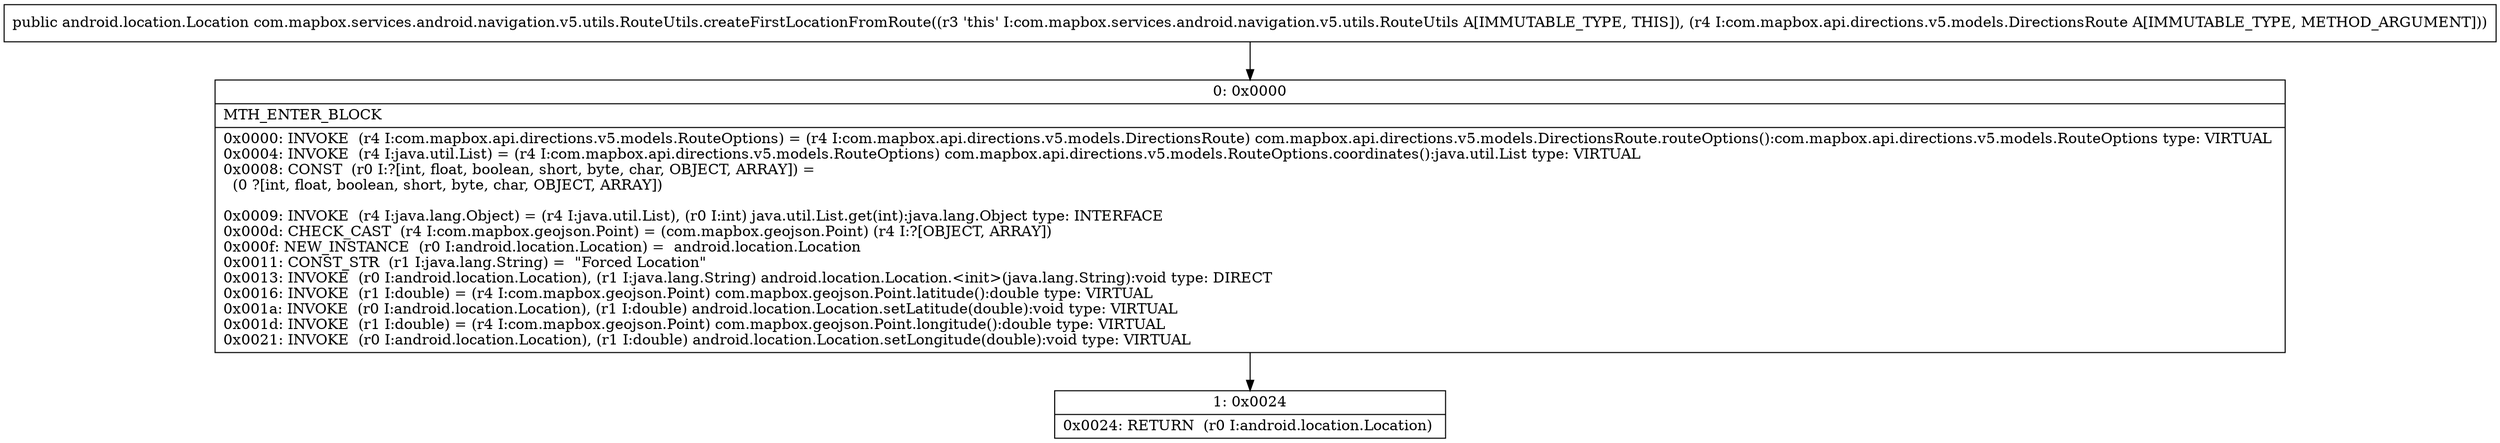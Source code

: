 digraph "CFG forcom.mapbox.services.android.navigation.v5.utils.RouteUtils.createFirstLocationFromRoute(Lcom\/mapbox\/api\/directions\/v5\/models\/DirectionsRoute;)Landroid\/location\/Location;" {
Node_0 [shape=record,label="{0\:\ 0x0000|MTH_ENTER_BLOCK\l|0x0000: INVOKE  (r4 I:com.mapbox.api.directions.v5.models.RouteOptions) = (r4 I:com.mapbox.api.directions.v5.models.DirectionsRoute) com.mapbox.api.directions.v5.models.DirectionsRoute.routeOptions():com.mapbox.api.directions.v5.models.RouteOptions type: VIRTUAL \l0x0004: INVOKE  (r4 I:java.util.List) = (r4 I:com.mapbox.api.directions.v5.models.RouteOptions) com.mapbox.api.directions.v5.models.RouteOptions.coordinates():java.util.List type: VIRTUAL \l0x0008: CONST  (r0 I:?[int, float, boolean, short, byte, char, OBJECT, ARRAY]) = \l  (0 ?[int, float, boolean, short, byte, char, OBJECT, ARRAY])\l \l0x0009: INVOKE  (r4 I:java.lang.Object) = (r4 I:java.util.List), (r0 I:int) java.util.List.get(int):java.lang.Object type: INTERFACE \l0x000d: CHECK_CAST  (r4 I:com.mapbox.geojson.Point) = (com.mapbox.geojson.Point) (r4 I:?[OBJECT, ARRAY]) \l0x000f: NEW_INSTANCE  (r0 I:android.location.Location) =  android.location.Location \l0x0011: CONST_STR  (r1 I:java.lang.String) =  \"Forced Location\" \l0x0013: INVOKE  (r0 I:android.location.Location), (r1 I:java.lang.String) android.location.Location.\<init\>(java.lang.String):void type: DIRECT \l0x0016: INVOKE  (r1 I:double) = (r4 I:com.mapbox.geojson.Point) com.mapbox.geojson.Point.latitude():double type: VIRTUAL \l0x001a: INVOKE  (r0 I:android.location.Location), (r1 I:double) android.location.Location.setLatitude(double):void type: VIRTUAL \l0x001d: INVOKE  (r1 I:double) = (r4 I:com.mapbox.geojson.Point) com.mapbox.geojson.Point.longitude():double type: VIRTUAL \l0x0021: INVOKE  (r0 I:android.location.Location), (r1 I:double) android.location.Location.setLongitude(double):void type: VIRTUAL \l}"];
Node_1 [shape=record,label="{1\:\ 0x0024|0x0024: RETURN  (r0 I:android.location.Location) \l}"];
MethodNode[shape=record,label="{public android.location.Location com.mapbox.services.android.navigation.v5.utils.RouteUtils.createFirstLocationFromRoute((r3 'this' I:com.mapbox.services.android.navigation.v5.utils.RouteUtils A[IMMUTABLE_TYPE, THIS]), (r4 I:com.mapbox.api.directions.v5.models.DirectionsRoute A[IMMUTABLE_TYPE, METHOD_ARGUMENT])) }"];
MethodNode -> Node_0;
Node_0 -> Node_1;
}

